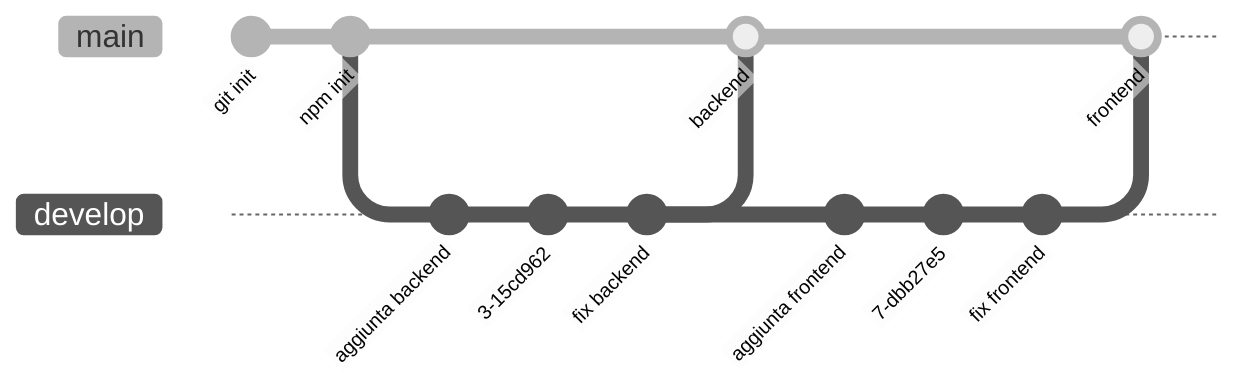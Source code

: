 %%{init: {'theme': 'neutral', 'mirrorActors': false} }%%
gitGraph
    commit id: "git init"
    commit id: "npm init"
    branch develop
    checkout develop
    commit id: "aggiunta backend"
    commit
    commit id: "fix backend"
    checkout main
    merge develop id: "backend"
    checkout develop
    commit id: "aggiunta frontend"
    commit
    commit id: "fix frontend"
    checkout main
    merge develop id: "frontend"